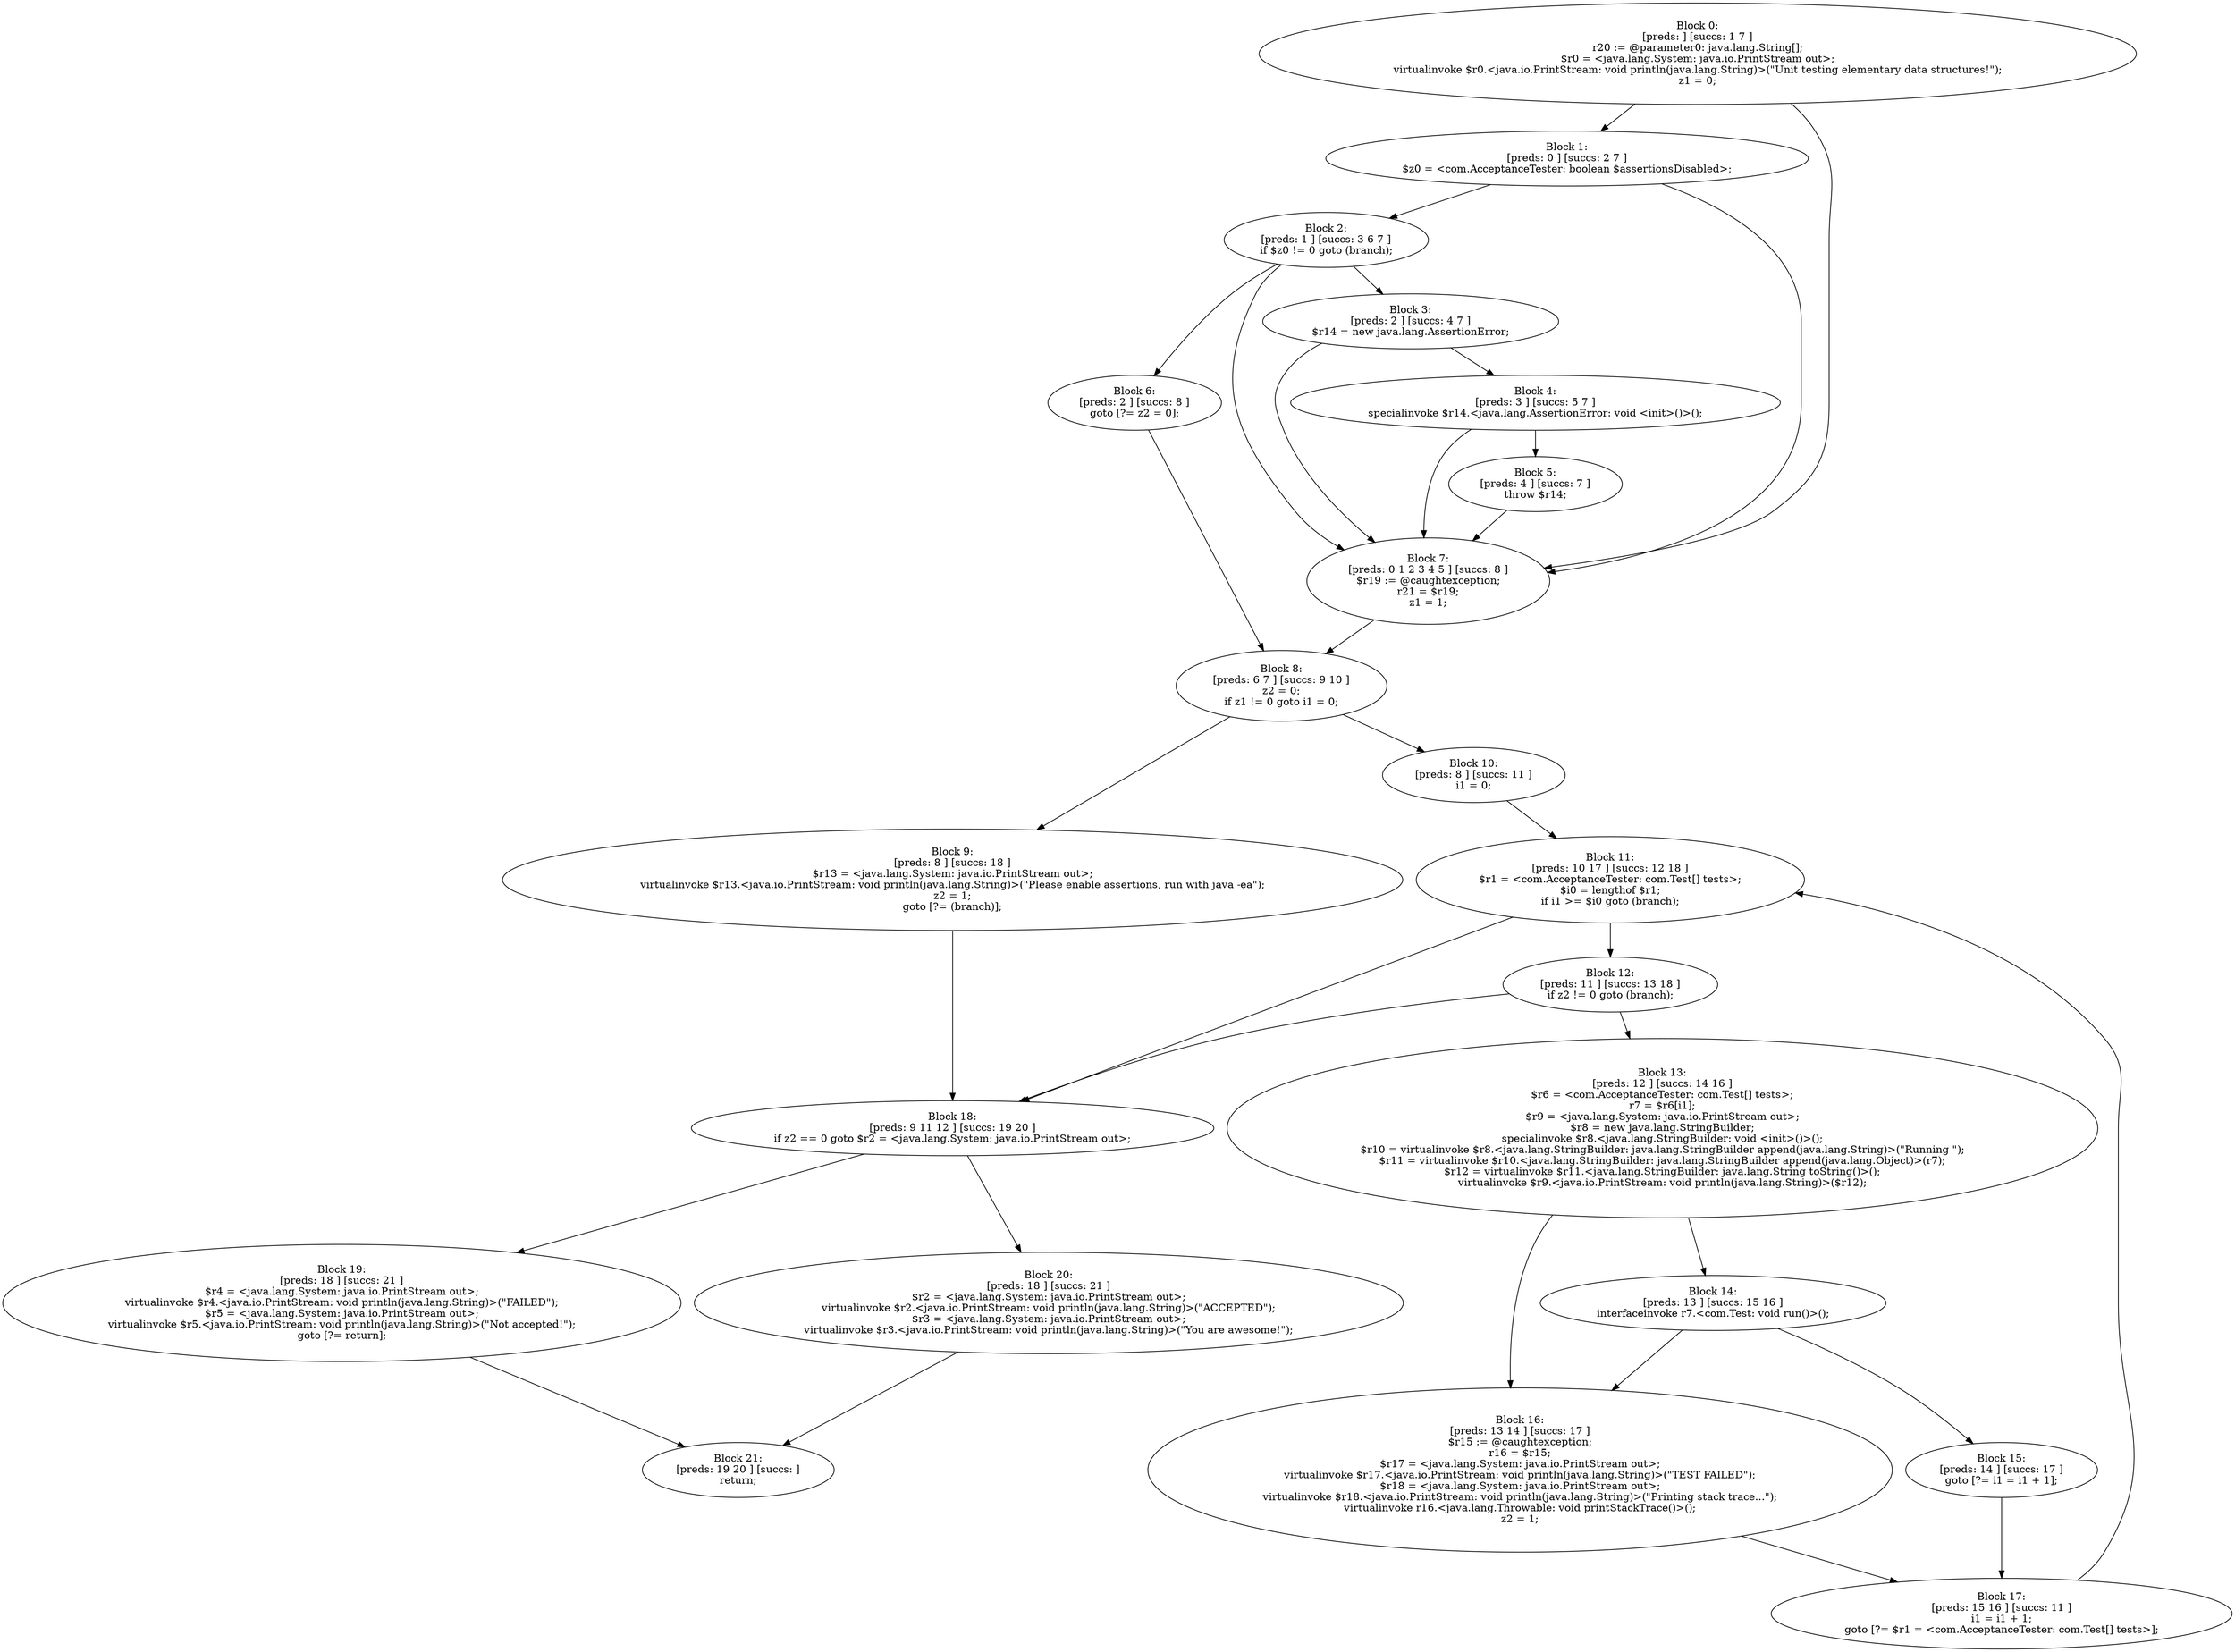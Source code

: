 digraph "unitGraph" {
    "Block 0:
[preds: ] [succs: 1 7 ]
r20 := @parameter0: java.lang.String[];
$r0 = <java.lang.System: java.io.PrintStream out>;
virtualinvoke $r0.<java.io.PrintStream: void println(java.lang.String)>(\"Unit testing elementary data structures!\");
z1 = 0;
"
    "Block 1:
[preds: 0 ] [succs: 2 7 ]
$z0 = <com.AcceptanceTester: boolean $assertionsDisabled>;
"
    "Block 2:
[preds: 1 ] [succs: 3 6 7 ]
if $z0 != 0 goto (branch);
"
    "Block 3:
[preds: 2 ] [succs: 4 7 ]
$r14 = new java.lang.AssertionError;
"
    "Block 4:
[preds: 3 ] [succs: 5 7 ]
specialinvoke $r14.<java.lang.AssertionError: void <init>()>();
"
    "Block 5:
[preds: 4 ] [succs: 7 ]
throw $r14;
"
    "Block 6:
[preds: 2 ] [succs: 8 ]
goto [?= z2 = 0];
"
    "Block 7:
[preds: 0 1 2 3 4 5 ] [succs: 8 ]
$r19 := @caughtexception;
r21 = $r19;
z1 = 1;
"
    "Block 8:
[preds: 6 7 ] [succs: 9 10 ]
z2 = 0;
if z1 != 0 goto i1 = 0;
"
    "Block 9:
[preds: 8 ] [succs: 18 ]
$r13 = <java.lang.System: java.io.PrintStream out>;
virtualinvoke $r13.<java.io.PrintStream: void println(java.lang.String)>(\"Please enable assertions, run with java -ea\");
z2 = 1;
goto [?= (branch)];
"
    "Block 10:
[preds: 8 ] [succs: 11 ]
i1 = 0;
"
    "Block 11:
[preds: 10 17 ] [succs: 12 18 ]
$r1 = <com.AcceptanceTester: com.Test[] tests>;
$i0 = lengthof $r1;
if i1 >= $i0 goto (branch);
"
    "Block 12:
[preds: 11 ] [succs: 13 18 ]
if z2 != 0 goto (branch);
"
    "Block 13:
[preds: 12 ] [succs: 14 16 ]
$r6 = <com.AcceptanceTester: com.Test[] tests>;
r7 = $r6[i1];
$r9 = <java.lang.System: java.io.PrintStream out>;
$r8 = new java.lang.StringBuilder;
specialinvoke $r8.<java.lang.StringBuilder: void <init>()>();
$r10 = virtualinvoke $r8.<java.lang.StringBuilder: java.lang.StringBuilder append(java.lang.String)>(\"Running \");
$r11 = virtualinvoke $r10.<java.lang.StringBuilder: java.lang.StringBuilder append(java.lang.Object)>(r7);
$r12 = virtualinvoke $r11.<java.lang.StringBuilder: java.lang.String toString()>();
virtualinvoke $r9.<java.io.PrintStream: void println(java.lang.String)>($r12);
"
    "Block 14:
[preds: 13 ] [succs: 15 16 ]
interfaceinvoke r7.<com.Test: void run()>();
"
    "Block 15:
[preds: 14 ] [succs: 17 ]
goto [?= i1 = i1 + 1];
"
    "Block 16:
[preds: 13 14 ] [succs: 17 ]
$r15 := @caughtexception;
r16 = $r15;
$r17 = <java.lang.System: java.io.PrintStream out>;
virtualinvoke $r17.<java.io.PrintStream: void println(java.lang.String)>(\"TEST FAILED\");
$r18 = <java.lang.System: java.io.PrintStream out>;
virtualinvoke $r18.<java.io.PrintStream: void println(java.lang.String)>(\"Printing stack trace...\");
virtualinvoke r16.<java.lang.Throwable: void printStackTrace()>();
z2 = 1;
"
    "Block 17:
[preds: 15 16 ] [succs: 11 ]
i1 = i1 + 1;
goto [?= $r1 = <com.AcceptanceTester: com.Test[] tests>];
"
    "Block 18:
[preds: 9 11 12 ] [succs: 19 20 ]
if z2 == 0 goto $r2 = <java.lang.System: java.io.PrintStream out>;
"
    "Block 19:
[preds: 18 ] [succs: 21 ]
$r4 = <java.lang.System: java.io.PrintStream out>;
virtualinvoke $r4.<java.io.PrintStream: void println(java.lang.String)>(\"FAILED\");
$r5 = <java.lang.System: java.io.PrintStream out>;
virtualinvoke $r5.<java.io.PrintStream: void println(java.lang.String)>(\"Not accepted!\");
goto [?= return];
"
    "Block 20:
[preds: 18 ] [succs: 21 ]
$r2 = <java.lang.System: java.io.PrintStream out>;
virtualinvoke $r2.<java.io.PrintStream: void println(java.lang.String)>(\"ACCEPTED\");
$r3 = <java.lang.System: java.io.PrintStream out>;
virtualinvoke $r3.<java.io.PrintStream: void println(java.lang.String)>(\"You are awesome!\");
"
    "Block 21:
[preds: 19 20 ] [succs: ]
return;
"
    "Block 0:
[preds: ] [succs: 1 7 ]
r20 := @parameter0: java.lang.String[];
$r0 = <java.lang.System: java.io.PrintStream out>;
virtualinvoke $r0.<java.io.PrintStream: void println(java.lang.String)>(\"Unit testing elementary data structures!\");
z1 = 0;
"->"Block 1:
[preds: 0 ] [succs: 2 7 ]
$z0 = <com.AcceptanceTester: boolean $assertionsDisabled>;
";
    "Block 0:
[preds: ] [succs: 1 7 ]
r20 := @parameter0: java.lang.String[];
$r0 = <java.lang.System: java.io.PrintStream out>;
virtualinvoke $r0.<java.io.PrintStream: void println(java.lang.String)>(\"Unit testing elementary data structures!\");
z1 = 0;
"->"Block 7:
[preds: 0 1 2 3 4 5 ] [succs: 8 ]
$r19 := @caughtexception;
r21 = $r19;
z1 = 1;
";
    "Block 1:
[preds: 0 ] [succs: 2 7 ]
$z0 = <com.AcceptanceTester: boolean $assertionsDisabled>;
"->"Block 2:
[preds: 1 ] [succs: 3 6 7 ]
if $z0 != 0 goto (branch);
";
    "Block 1:
[preds: 0 ] [succs: 2 7 ]
$z0 = <com.AcceptanceTester: boolean $assertionsDisabled>;
"->"Block 7:
[preds: 0 1 2 3 4 5 ] [succs: 8 ]
$r19 := @caughtexception;
r21 = $r19;
z1 = 1;
";
    "Block 2:
[preds: 1 ] [succs: 3 6 7 ]
if $z0 != 0 goto (branch);
"->"Block 3:
[preds: 2 ] [succs: 4 7 ]
$r14 = new java.lang.AssertionError;
";
    "Block 2:
[preds: 1 ] [succs: 3 6 7 ]
if $z0 != 0 goto (branch);
"->"Block 6:
[preds: 2 ] [succs: 8 ]
goto [?= z2 = 0];
";
    "Block 2:
[preds: 1 ] [succs: 3 6 7 ]
if $z0 != 0 goto (branch);
"->"Block 7:
[preds: 0 1 2 3 4 5 ] [succs: 8 ]
$r19 := @caughtexception;
r21 = $r19;
z1 = 1;
";
    "Block 3:
[preds: 2 ] [succs: 4 7 ]
$r14 = new java.lang.AssertionError;
"->"Block 4:
[preds: 3 ] [succs: 5 7 ]
specialinvoke $r14.<java.lang.AssertionError: void <init>()>();
";
    "Block 3:
[preds: 2 ] [succs: 4 7 ]
$r14 = new java.lang.AssertionError;
"->"Block 7:
[preds: 0 1 2 3 4 5 ] [succs: 8 ]
$r19 := @caughtexception;
r21 = $r19;
z1 = 1;
";
    "Block 4:
[preds: 3 ] [succs: 5 7 ]
specialinvoke $r14.<java.lang.AssertionError: void <init>()>();
"->"Block 5:
[preds: 4 ] [succs: 7 ]
throw $r14;
";
    "Block 4:
[preds: 3 ] [succs: 5 7 ]
specialinvoke $r14.<java.lang.AssertionError: void <init>()>();
"->"Block 7:
[preds: 0 1 2 3 4 5 ] [succs: 8 ]
$r19 := @caughtexception;
r21 = $r19;
z1 = 1;
";
    "Block 5:
[preds: 4 ] [succs: 7 ]
throw $r14;
"->"Block 7:
[preds: 0 1 2 3 4 5 ] [succs: 8 ]
$r19 := @caughtexception;
r21 = $r19;
z1 = 1;
";
    "Block 6:
[preds: 2 ] [succs: 8 ]
goto [?= z2 = 0];
"->"Block 8:
[preds: 6 7 ] [succs: 9 10 ]
z2 = 0;
if z1 != 0 goto i1 = 0;
";
    "Block 7:
[preds: 0 1 2 3 4 5 ] [succs: 8 ]
$r19 := @caughtexception;
r21 = $r19;
z1 = 1;
"->"Block 8:
[preds: 6 7 ] [succs: 9 10 ]
z2 = 0;
if z1 != 0 goto i1 = 0;
";
    "Block 8:
[preds: 6 7 ] [succs: 9 10 ]
z2 = 0;
if z1 != 0 goto i1 = 0;
"->"Block 9:
[preds: 8 ] [succs: 18 ]
$r13 = <java.lang.System: java.io.PrintStream out>;
virtualinvoke $r13.<java.io.PrintStream: void println(java.lang.String)>(\"Please enable assertions, run with java -ea\");
z2 = 1;
goto [?= (branch)];
";
    "Block 8:
[preds: 6 7 ] [succs: 9 10 ]
z2 = 0;
if z1 != 0 goto i1 = 0;
"->"Block 10:
[preds: 8 ] [succs: 11 ]
i1 = 0;
";
    "Block 9:
[preds: 8 ] [succs: 18 ]
$r13 = <java.lang.System: java.io.PrintStream out>;
virtualinvoke $r13.<java.io.PrintStream: void println(java.lang.String)>(\"Please enable assertions, run with java -ea\");
z2 = 1;
goto [?= (branch)];
"->"Block 18:
[preds: 9 11 12 ] [succs: 19 20 ]
if z2 == 0 goto $r2 = <java.lang.System: java.io.PrintStream out>;
";
    "Block 10:
[preds: 8 ] [succs: 11 ]
i1 = 0;
"->"Block 11:
[preds: 10 17 ] [succs: 12 18 ]
$r1 = <com.AcceptanceTester: com.Test[] tests>;
$i0 = lengthof $r1;
if i1 >= $i0 goto (branch);
";
    "Block 11:
[preds: 10 17 ] [succs: 12 18 ]
$r1 = <com.AcceptanceTester: com.Test[] tests>;
$i0 = lengthof $r1;
if i1 >= $i0 goto (branch);
"->"Block 12:
[preds: 11 ] [succs: 13 18 ]
if z2 != 0 goto (branch);
";
    "Block 11:
[preds: 10 17 ] [succs: 12 18 ]
$r1 = <com.AcceptanceTester: com.Test[] tests>;
$i0 = lengthof $r1;
if i1 >= $i0 goto (branch);
"->"Block 18:
[preds: 9 11 12 ] [succs: 19 20 ]
if z2 == 0 goto $r2 = <java.lang.System: java.io.PrintStream out>;
";
    "Block 12:
[preds: 11 ] [succs: 13 18 ]
if z2 != 0 goto (branch);
"->"Block 13:
[preds: 12 ] [succs: 14 16 ]
$r6 = <com.AcceptanceTester: com.Test[] tests>;
r7 = $r6[i1];
$r9 = <java.lang.System: java.io.PrintStream out>;
$r8 = new java.lang.StringBuilder;
specialinvoke $r8.<java.lang.StringBuilder: void <init>()>();
$r10 = virtualinvoke $r8.<java.lang.StringBuilder: java.lang.StringBuilder append(java.lang.String)>(\"Running \");
$r11 = virtualinvoke $r10.<java.lang.StringBuilder: java.lang.StringBuilder append(java.lang.Object)>(r7);
$r12 = virtualinvoke $r11.<java.lang.StringBuilder: java.lang.String toString()>();
virtualinvoke $r9.<java.io.PrintStream: void println(java.lang.String)>($r12);
";
    "Block 12:
[preds: 11 ] [succs: 13 18 ]
if z2 != 0 goto (branch);
"->"Block 18:
[preds: 9 11 12 ] [succs: 19 20 ]
if z2 == 0 goto $r2 = <java.lang.System: java.io.PrintStream out>;
";
    "Block 13:
[preds: 12 ] [succs: 14 16 ]
$r6 = <com.AcceptanceTester: com.Test[] tests>;
r7 = $r6[i1];
$r9 = <java.lang.System: java.io.PrintStream out>;
$r8 = new java.lang.StringBuilder;
specialinvoke $r8.<java.lang.StringBuilder: void <init>()>();
$r10 = virtualinvoke $r8.<java.lang.StringBuilder: java.lang.StringBuilder append(java.lang.String)>(\"Running \");
$r11 = virtualinvoke $r10.<java.lang.StringBuilder: java.lang.StringBuilder append(java.lang.Object)>(r7);
$r12 = virtualinvoke $r11.<java.lang.StringBuilder: java.lang.String toString()>();
virtualinvoke $r9.<java.io.PrintStream: void println(java.lang.String)>($r12);
"->"Block 14:
[preds: 13 ] [succs: 15 16 ]
interfaceinvoke r7.<com.Test: void run()>();
";
    "Block 13:
[preds: 12 ] [succs: 14 16 ]
$r6 = <com.AcceptanceTester: com.Test[] tests>;
r7 = $r6[i1];
$r9 = <java.lang.System: java.io.PrintStream out>;
$r8 = new java.lang.StringBuilder;
specialinvoke $r8.<java.lang.StringBuilder: void <init>()>();
$r10 = virtualinvoke $r8.<java.lang.StringBuilder: java.lang.StringBuilder append(java.lang.String)>(\"Running \");
$r11 = virtualinvoke $r10.<java.lang.StringBuilder: java.lang.StringBuilder append(java.lang.Object)>(r7);
$r12 = virtualinvoke $r11.<java.lang.StringBuilder: java.lang.String toString()>();
virtualinvoke $r9.<java.io.PrintStream: void println(java.lang.String)>($r12);
"->"Block 16:
[preds: 13 14 ] [succs: 17 ]
$r15 := @caughtexception;
r16 = $r15;
$r17 = <java.lang.System: java.io.PrintStream out>;
virtualinvoke $r17.<java.io.PrintStream: void println(java.lang.String)>(\"TEST FAILED\");
$r18 = <java.lang.System: java.io.PrintStream out>;
virtualinvoke $r18.<java.io.PrintStream: void println(java.lang.String)>(\"Printing stack trace...\");
virtualinvoke r16.<java.lang.Throwable: void printStackTrace()>();
z2 = 1;
";
    "Block 14:
[preds: 13 ] [succs: 15 16 ]
interfaceinvoke r7.<com.Test: void run()>();
"->"Block 15:
[preds: 14 ] [succs: 17 ]
goto [?= i1 = i1 + 1];
";
    "Block 14:
[preds: 13 ] [succs: 15 16 ]
interfaceinvoke r7.<com.Test: void run()>();
"->"Block 16:
[preds: 13 14 ] [succs: 17 ]
$r15 := @caughtexception;
r16 = $r15;
$r17 = <java.lang.System: java.io.PrintStream out>;
virtualinvoke $r17.<java.io.PrintStream: void println(java.lang.String)>(\"TEST FAILED\");
$r18 = <java.lang.System: java.io.PrintStream out>;
virtualinvoke $r18.<java.io.PrintStream: void println(java.lang.String)>(\"Printing stack trace...\");
virtualinvoke r16.<java.lang.Throwable: void printStackTrace()>();
z2 = 1;
";
    "Block 15:
[preds: 14 ] [succs: 17 ]
goto [?= i1 = i1 + 1];
"->"Block 17:
[preds: 15 16 ] [succs: 11 ]
i1 = i1 + 1;
goto [?= $r1 = <com.AcceptanceTester: com.Test[] tests>];
";
    "Block 16:
[preds: 13 14 ] [succs: 17 ]
$r15 := @caughtexception;
r16 = $r15;
$r17 = <java.lang.System: java.io.PrintStream out>;
virtualinvoke $r17.<java.io.PrintStream: void println(java.lang.String)>(\"TEST FAILED\");
$r18 = <java.lang.System: java.io.PrintStream out>;
virtualinvoke $r18.<java.io.PrintStream: void println(java.lang.String)>(\"Printing stack trace...\");
virtualinvoke r16.<java.lang.Throwable: void printStackTrace()>();
z2 = 1;
"->"Block 17:
[preds: 15 16 ] [succs: 11 ]
i1 = i1 + 1;
goto [?= $r1 = <com.AcceptanceTester: com.Test[] tests>];
";
    "Block 17:
[preds: 15 16 ] [succs: 11 ]
i1 = i1 + 1;
goto [?= $r1 = <com.AcceptanceTester: com.Test[] tests>];
"->"Block 11:
[preds: 10 17 ] [succs: 12 18 ]
$r1 = <com.AcceptanceTester: com.Test[] tests>;
$i0 = lengthof $r1;
if i1 >= $i0 goto (branch);
";
    "Block 18:
[preds: 9 11 12 ] [succs: 19 20 ]
if z2 == 0 goto $r2 = <java.lang.System: java.io.PrintStream out>;
"->"Block 19:
[preds: 18 ] [succs: 21 ]
$r4 = <java.lang.System: java.io.PrintStream out>;
virtualinvoke $r4.<java.io.PrintStream: void println(java.lang.String)>(\"FAILED\");
$r5 = <java.lang.System: java.io.PrintStream out>;
virtualinvoke $r5.<java.io.PrintStream: void println(java.lang.String)>(\"Not accepted!\");
goto [?= return];
";
    "Block 18:
[preds: 9 11 12 ] [succs: 19 20 ]
if z2 == 0 goto $r2 = <java.lang.System: java.io.PrintStream out>;
"->"Block 20:
[preds: 18 ] [succs: 21 ]
$r2 = <java.lang.System: java.io.PrintStream out>;
virtualinvoke $r2.<java.io.PrintStream: void println(java.lang.String)>(\"ACCEPTED\");
$r3 = <java.lang.System: java.io.PrintStream out>;
virtualinvoke $r3.<java.io.PrintStream: void println(java.lang.String)>(\"You are awesome!\");
";
    "Block 19:
[preds: 18 ] [succs: 21 ]
$r4 = <java.lang.System: java.io.PrintStream out>;
virtualinvoke $r4.<java.io.PrintStream: void println(java.lang.String)>(\"FAILED\");
$r5 = <java.lang.System: java.io.PrintStream out>;
virtualinvoke $r5.<java.io.PrintStream: void println(java.lang.String)>(\"Not accepted!\");
goto [?= return];
"->"Block 21:
[preds: 19 20 ] [succs: ]
return;
";
    "Block 20:
[preds: 18 ] [succs: 21 ]
$r2 = <java.lang.System: java.io.PrintStream out>;
virtualinvoke $r2.<java.io.PrintStream: void println(java.lang.String)>(\"ACCEPTED\");
$r3 = <java.lang.System: java.io.PrintStream out>;
virtualinvoke $r3.<java.io.PrintStream: void println(java.lang.String)>(\"You are awesome!\");
"->"Block 21:
[preds: 19 20 ] [succs: ]
return;
";
}
